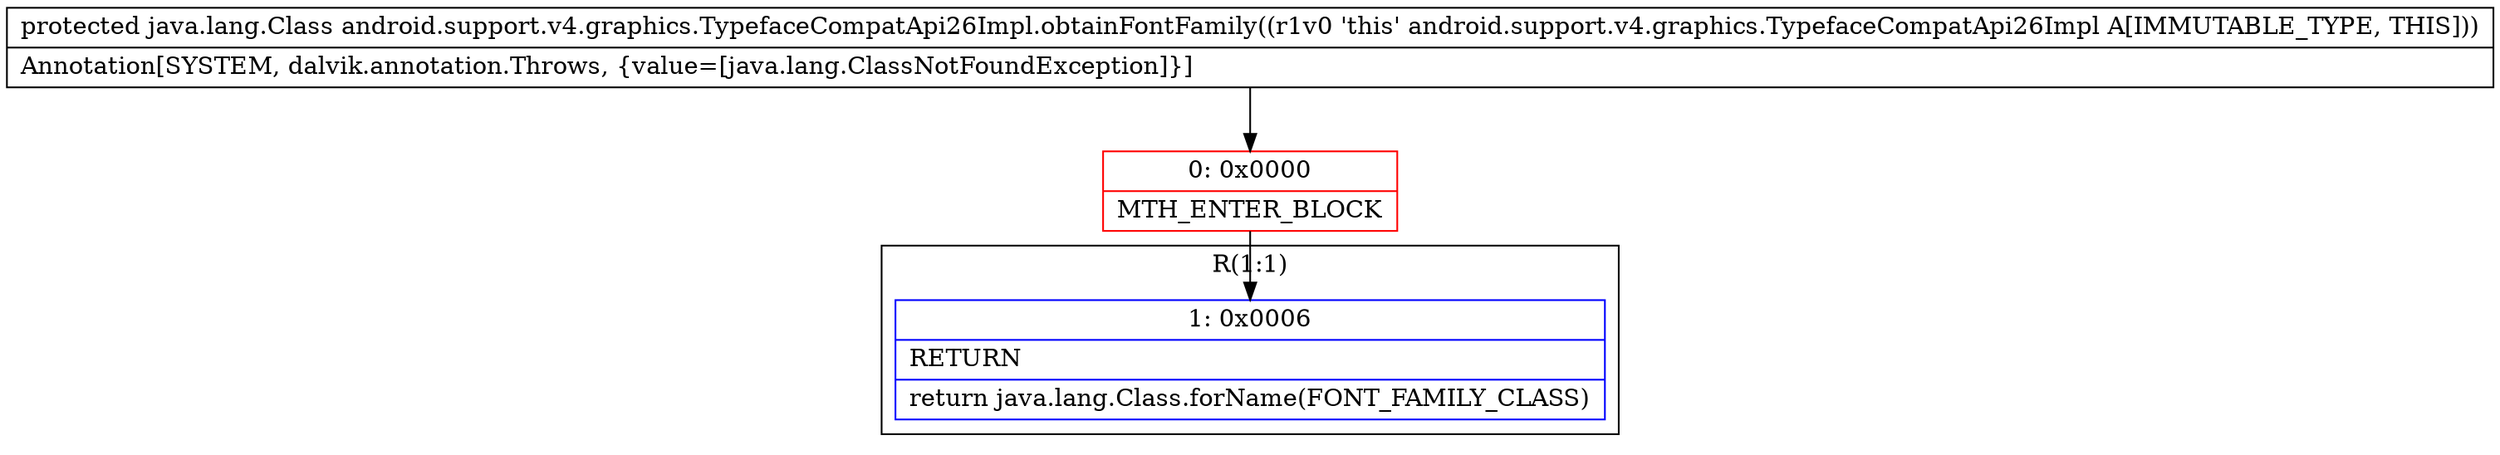 digraph "CFG forandroid.support.v4.graphics.TypefaceCompatApi26Impl.obtainFontFamily()Ljava\/lang\/Class;" {
subgraph cluster_Region_1413249203 {
label = "R(1:1)";
node [shape=record,color=blue];
Node_1 [shape=record,label="{1\:\ 0x0006|RETURN\l|return java.lang.Class.forName(FONT_FAMILY_CLASS)\l}"];
}
Node_0 [shape=record,color=red,label="{0\:\ 0x0000|MTH_ENTER_BLOCK\l}"];
MethodNode[shape=record,label="{protected java.lang.Class android.support.v4.graphics.TypefaceCompatApi26Impl.obtainFontFamily((r1v0 'this' android.support.v4.graphics.TypefaceCompatApi26Impl A[IMMUTABLE_TYPE, THIS]))  | Annotation[SYSTEM, dalvik.annotation.Throws, \{value=[java.lang.ClassNotFoundException]\}]\l}"];
MethodNode -> Node_0;
Node_0 -> Node_1;
}

